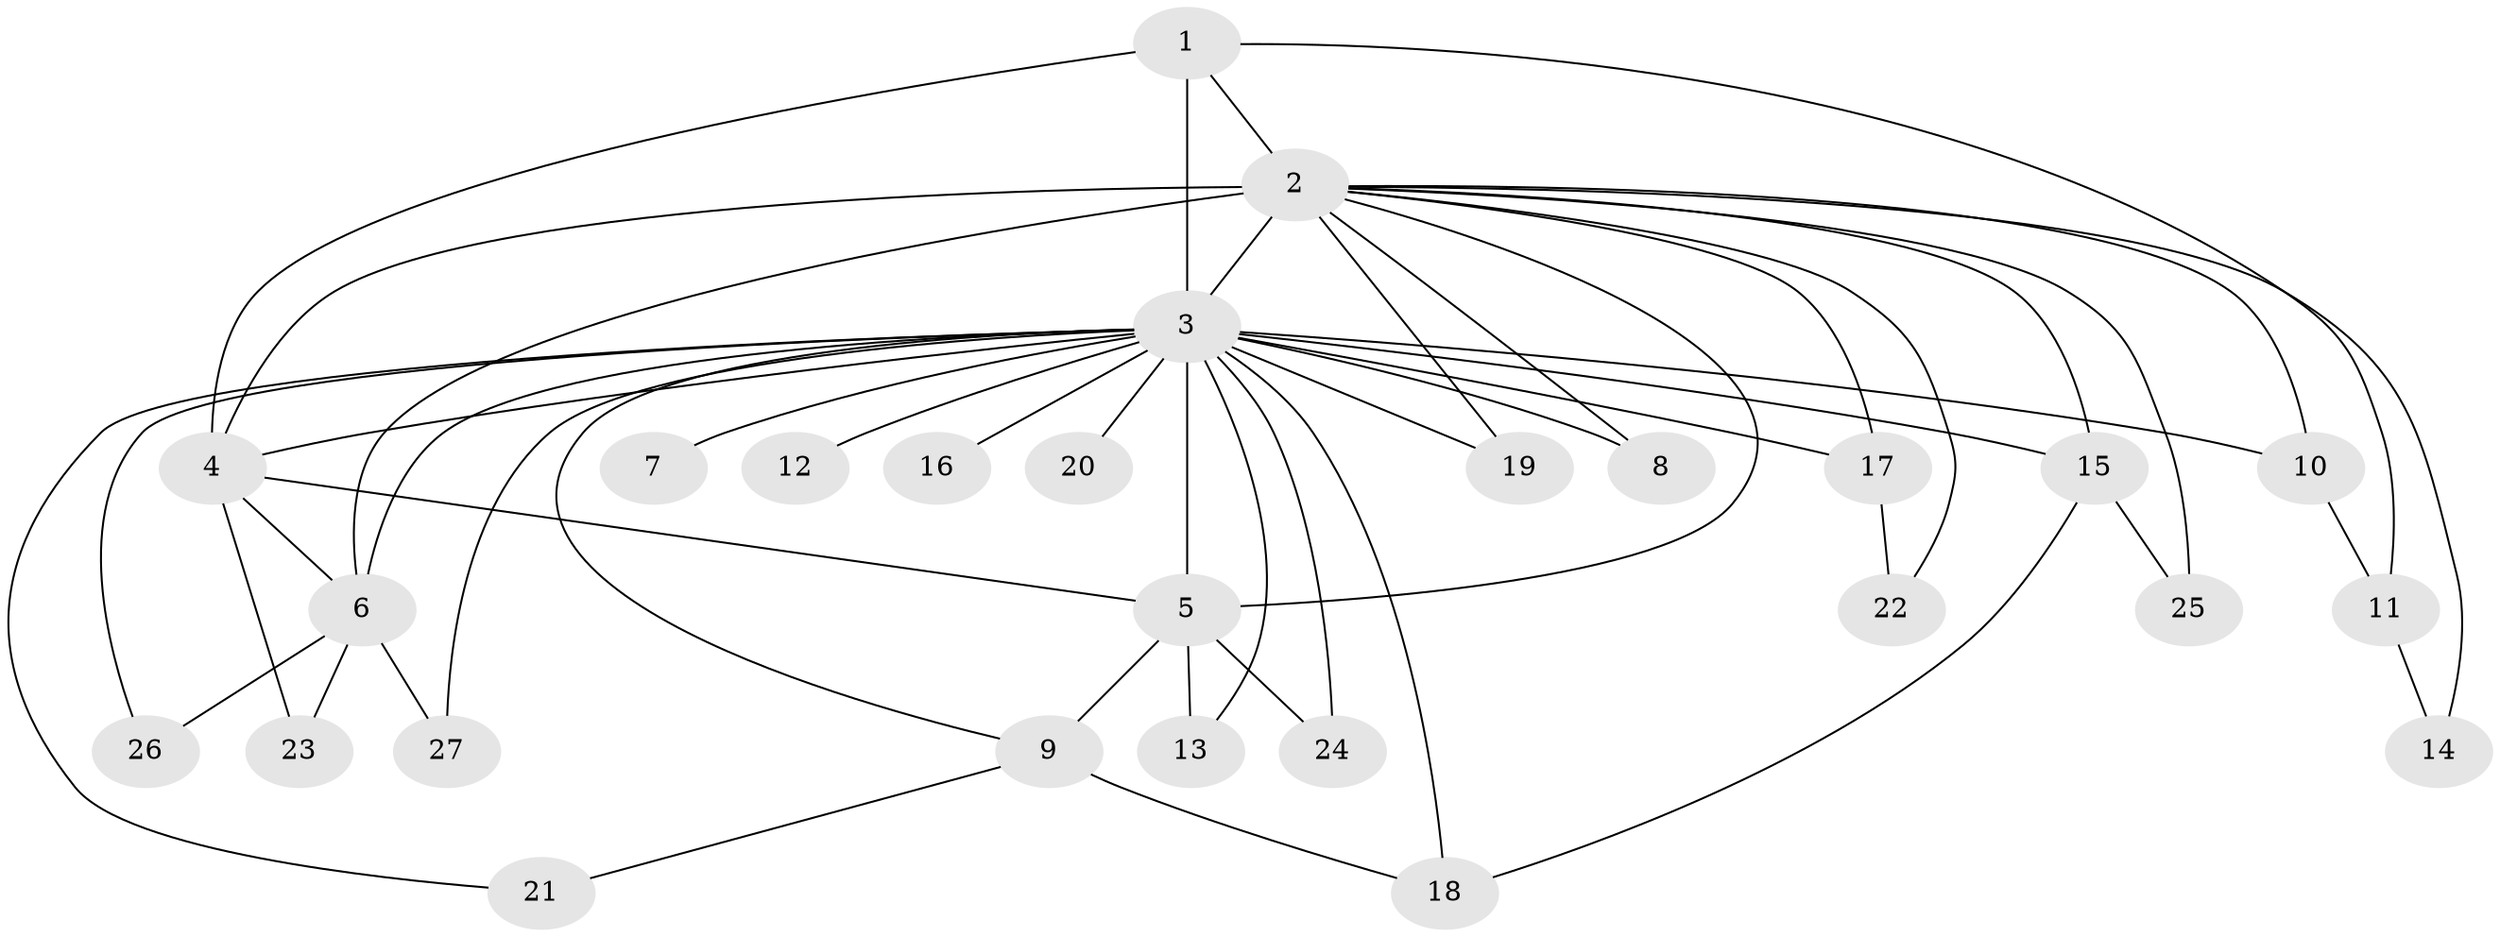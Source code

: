 // original degree distribution, {13: 0.037037037037037035, 12: 0.037037037037037035, 17: 0.018518518518518517, 25: 0.018518518518518517, 14: 0.018518518518518517, 15: 0.018518518518518517, 18: 0.018518518518518517, 19: 0.018518518518518517, 5: 0.037037037037037035, 2: 0.5740740740740741, 3: 0.14814814814814814, 4: 0.05555555555555555}
// Generated by graph-tools (version 1.1) at 2025/49/03/04/25 22:49:29]
// undirected, 27 vertices, 51 edges
graph export_dot {
  node [color=gray90,style=filled];
  1;
  2;
  3;
  4;
  5;
  6;
  7;
  8;
  9;
  10;
  11;
  12;
  13;
  14;
  15;
  16;
  17;
  18;
  19;
  20;
  21;
  22;
  23;
  24;
  25;
  26;
  27;
  1 -- 2 [weight=4.0];
  1 -- 3 [weight=13.0];
  1 -- 4 [weight=3.0];
  1 -- 11 [weight=1.0];
  2 -- 3 [weight=10.0];
  2 -- 4 [weight=2.0];
  2 -- 5 [weight=1.0];
  2 -- 6 [weight=1.0];
  2 -- 8 [weight=1.0];
  2 -- 10 [weight=1.0];
  2 -- 14 [weight=1.0];
  2 -- 15 [weight=1.0];
  2 -- 17 [weight=1.0];
  2 -- 19 [weight=1.0];
  2 -- 22 [weight=1.0];
  2 -- 25 [weight=1.0];
  3 -- 4 [weight=5.0];
  3 -- 5 [weight=15.0];
  3 -- 6 [weight=5.0];
  3 -- 7 [weight=2.0];
  3 -- 8 [weight=1.0];
  3 -- 9 [weight=1.0];
  3 -- 10 [weight=2.0];
  3 -- 12 [weight=1.0];
  3 -- 13 [weight=1.0];
  3 -- 15 [weight=2.0];
  3 -- 16 [weight=1.0];
  3 -- 17 [weight=1.0];
  3 -- 18 [weight=1.0];
  3 -- 19 [weight=1.0];
  3 -- 20 [weight=2.0];
  3 -- 21 [weight=1.0];
  3 -- 24 [weight=1.0];
  3 -- 26 [weight=1.0];
  3 -- 27 [weight=1.0];
  4 -- 5 [weight=1.0];
  4 -- 6 [weight=1.0];
  4 -- 23 [weight=1.0];
  5 -- 9 [weight=2.0];
  5 -- 13 [weight=1.0];
  5 -- 24 [weight=2.0];
  6 -- 23 [weight=1.0];
  6 -- 26 [weight=1.0];
  6 -- 27 [weight=1.0];
  9 -- 18 [weight=1.0];
  9 -- 21 [weight=1.0];
  10 -- 11 [weight=1.0];
  11 -- 14 [weight=1.0];
  15 -- 18 [weight=1.0];
  15 -- 25 [weight=1.0];
  17 -- 22 [weight=1.0];
}
